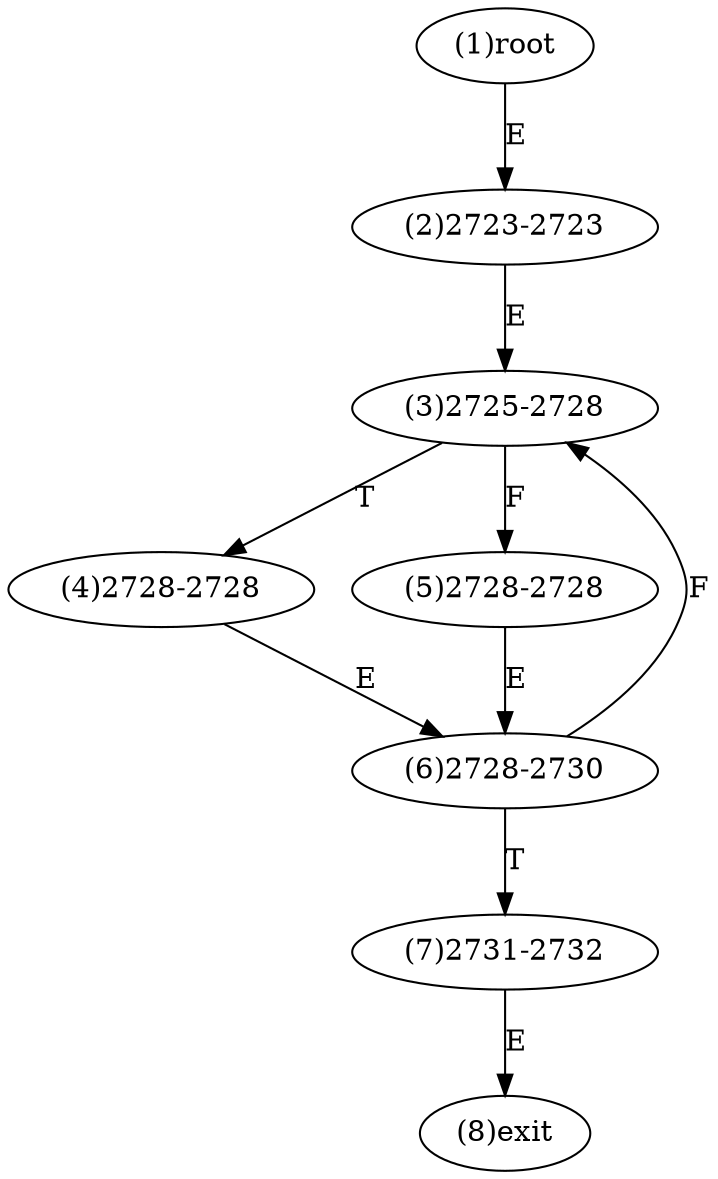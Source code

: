 digraph "" { 
1[ label="(1)root"];
2[ label="(2)2723-2723"];
3[ label="(3)2725-2728"];
4[ label="(4)2728-2728"];
5[ label="(5)2728-2728"];
6[ label="(6)2728-2730"];
7[ label="(7)2731-2732"];
8[ label="(8)exit"];
1->2[ label="E"];
2->3[ label="E"];
3->5[ label="F"];
3->4[ label="T"];
4->6[ label="E"];
5->6[ label="E"];
6->3[ label="F"];
6->7[ label="T"];
7->8[ label="E"];
}